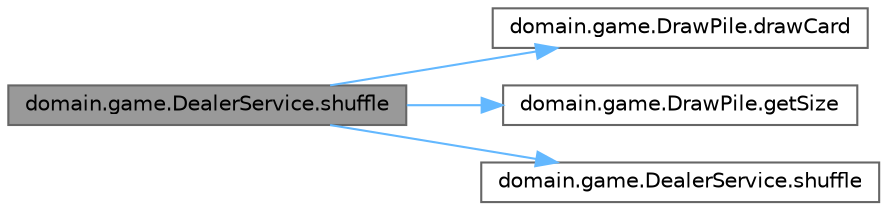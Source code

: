 digraph "domain.game.DealerService.shuffle"
{
 // LATEX_PDF_SIZE
  bgcolor="transparent";
  edge [fontname=Helvetica,fontsize=10,labelfontname=Helvetica,labelfontsize=10];
  node [fontname=Helvetica,fontsize=10,shape=box,height=0.2,width=0.4];
  rankdir="LR";
  Node1 [id="Node000001",label="domain.game.DealerService.shuffle",height=0.2,width=0.4,color="gray40", fillcolor="grey60", style="filled", fontcolor="black",tooltip="Baraja el mazo de robar y coloca una carta previamente jugada como primera."];
  Node1 -> Node2 [id="edge1_Node000001_Node000002",color="steelblue1",style="solid",tooltip=" "];
  Node2 [id="Node000002",label="domain.game.DrawPile.drawCard",height=0.2,width=0.4,color="grey40", fillcolor="white", style="filled",URL="$classdomain_1_1game_1_1_draw_pile.html#a340d45ea4a567dea82561ec7e61438ce",tooltip="Extrae y devuelve la carta superior del mazo."];
  Node1 -> Node3 [id="edge2_Node000001_Node000003",color="steelblue1",style="solid",tooltip=" "];
  Node3 [id="Node000003",label="domain.game.DrawPile.getSize",height=0.2,width=0.4,color="grey40", fillcolor="white", style="filled",URL="$classdomain_1_1game_1_1_draw_pile.html#afe8bbaf7fdec25053a61c2229a4e9b18",tooltip="Obtiene el tamaño actual del mazo."];
  Node1 -> Node4 [id="edge3_Node000001_Node000004",color="steelblue1",style="solid",tooltip=" "];
  Node4 [id="Node000004",label="domain.game.DealerService.shuffle",height=0.2,width=0.4,color="grey40", fillcolor="white", style="filled",URL="$classdomain_1_1game_1_1_dealer_service.html#a3ec18e43620ad481f6005e7c0cebef77",tooltip="Baraja una lista de cartas utilizando el algoritmo moderno de Fisher-Yates."];
}
